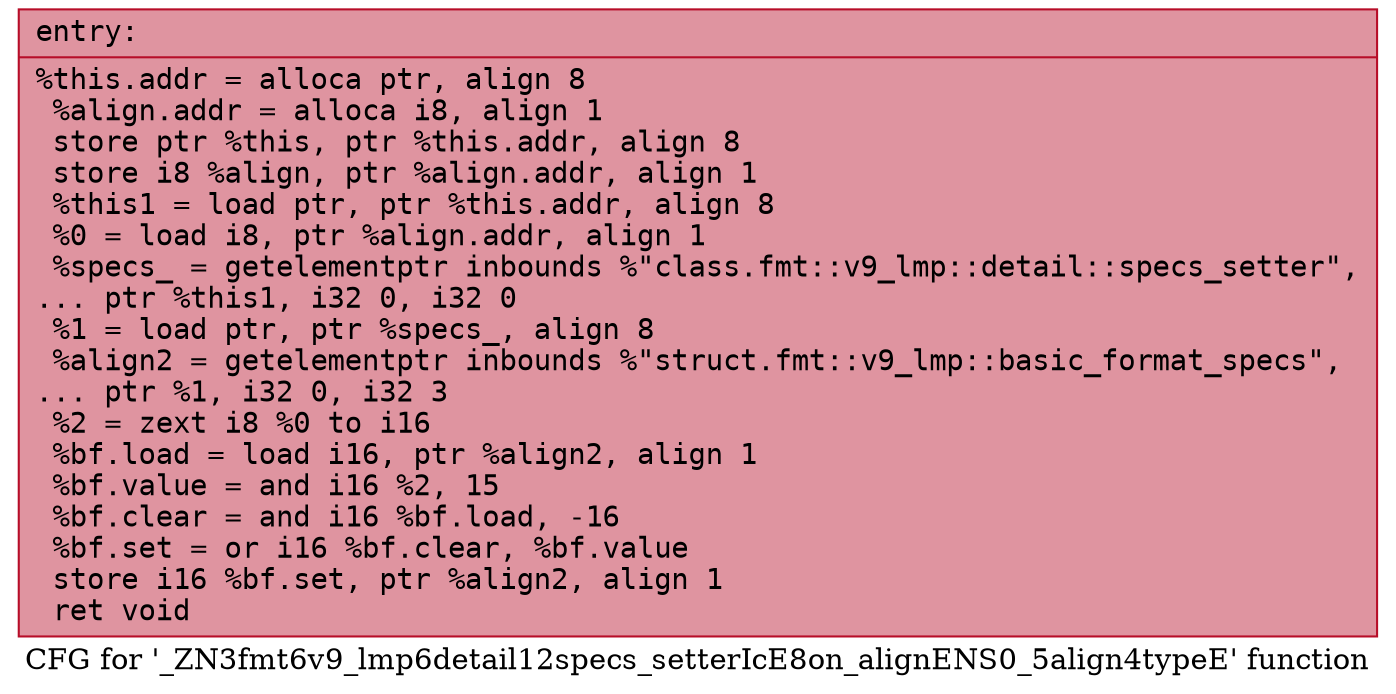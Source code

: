 digraph "CFG for '_ZN3fmt6v9_lmp6detail12specs_setterIcE8on_alignENS0_5align4typeE' function" {
	label="CFG for '_ZN3fmt6v9_lmp6detail12specs_setterIcE8on_alignENS0_5align4typeE' function";

	Node0x556bfeabb9a0 [shape=record,color="#b70d28ff", style=filled, fillcolor="#b70d2870" fontname="Courier",label="{entry:\l|  %this.addr = alloca ptr, align 8\l  %align.addr = alloca i8, align 1\l  store ptr %this, ptr %this.addr, align 8\l  store i8 %align, ptr %align.addr, align 1\l  %this1 = load ptr, ptr %this.addr, align 8\l  %0 = load i8, ptr %align.addr, align 1\l  %specs_ = getelementptr inbounds %\"class.fmt::v9_lmp::detail::specs_setter\",\l... ptr %this1, i32 0, i32 0\l  %1 = load ptr, ptr %specs_, align 8\l  %align2 = getelementptr inbounds %\"struct.fmt::v9_lmp::basic_format_specs\",\l... ptr %1, i32 0, i32 3\l  %2 = zext i8 %0 to i16\l  %bf.load = load i16, ptr %align2, align 1\l  %bf.value = and i16 %2, 15\l  %bf.clear = and i16 %bf.load, -16\l  %bf.set = or i16 %bf.clear, %bf.value\l  store i16 %bf.set, ptr %align2, align 1\l  ret void\l}"];
}
